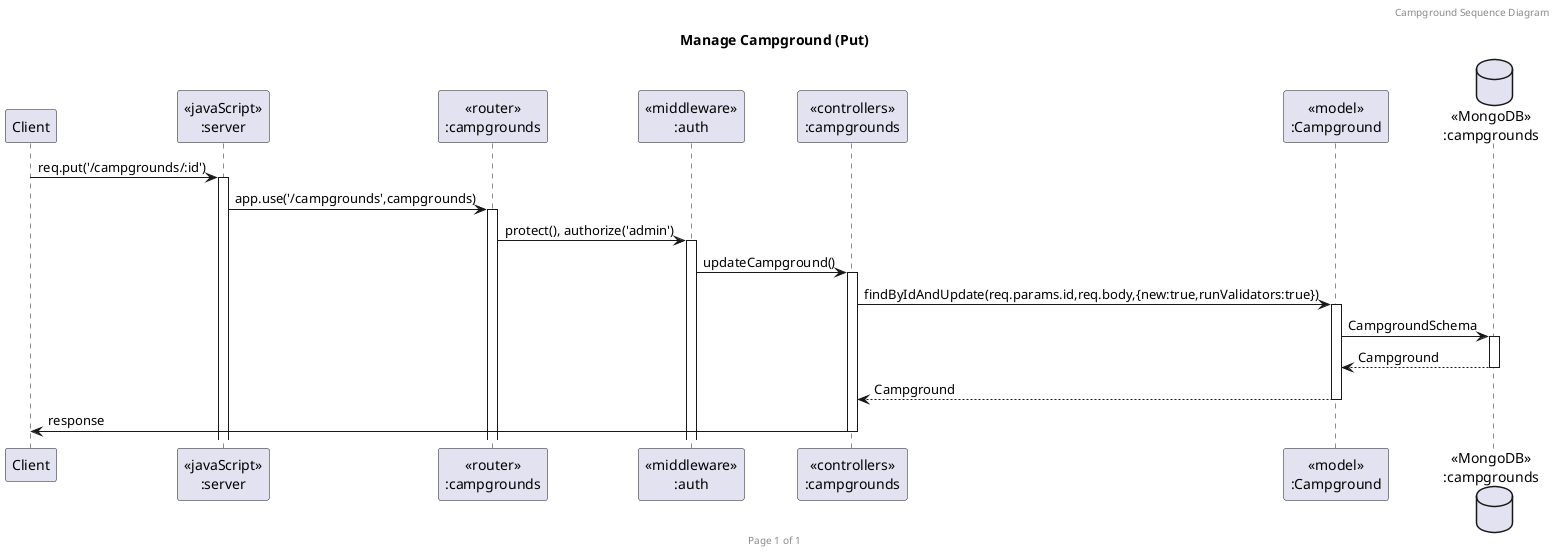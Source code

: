 @startuml put-campground

header Campground Sequence Diagram
footer Page %page% of %lastpage%
title "Manage Campground (Put)"

participant "Client" as client
participant "<<javaScript>>\n:server" as server
participant "<<router>>\n:campgrounds" as routerCampgrounds
participant "<<middleware>>\n:auth" as middlewareAuth
participant "<<controllers>>\n:campgrounds" as controllersCampgrounds
participant "<<model>>\n:Campground" as modelCampground
database "<<MongoDB>>\n:campgrounds" as CampgroundsDatabase

client->server ++:req.put('/campgrounds/:id')
server->routerCampgrounds ++:app.use('/campgrounds',campgrounds)
routerCampgrounds -> middlewareAuth ++: protect(), authorize('admin')
middlewareAuth -> controllersCampgrounds ++:updateCampground()
controllersCampgrounds->modelCampground ++:findByIdAndUpdate(req.params.id,req.body,{new:true,runValidators:true})
modelCampground ->CampgroundsDatabase ++:CampgroundSchema
CampgroundsDatabase --> modelCampground --:Campground
controllersCampgrounds <-- modelCampground --:Campground
controllersCampgrounds->client --:response

@enduml
